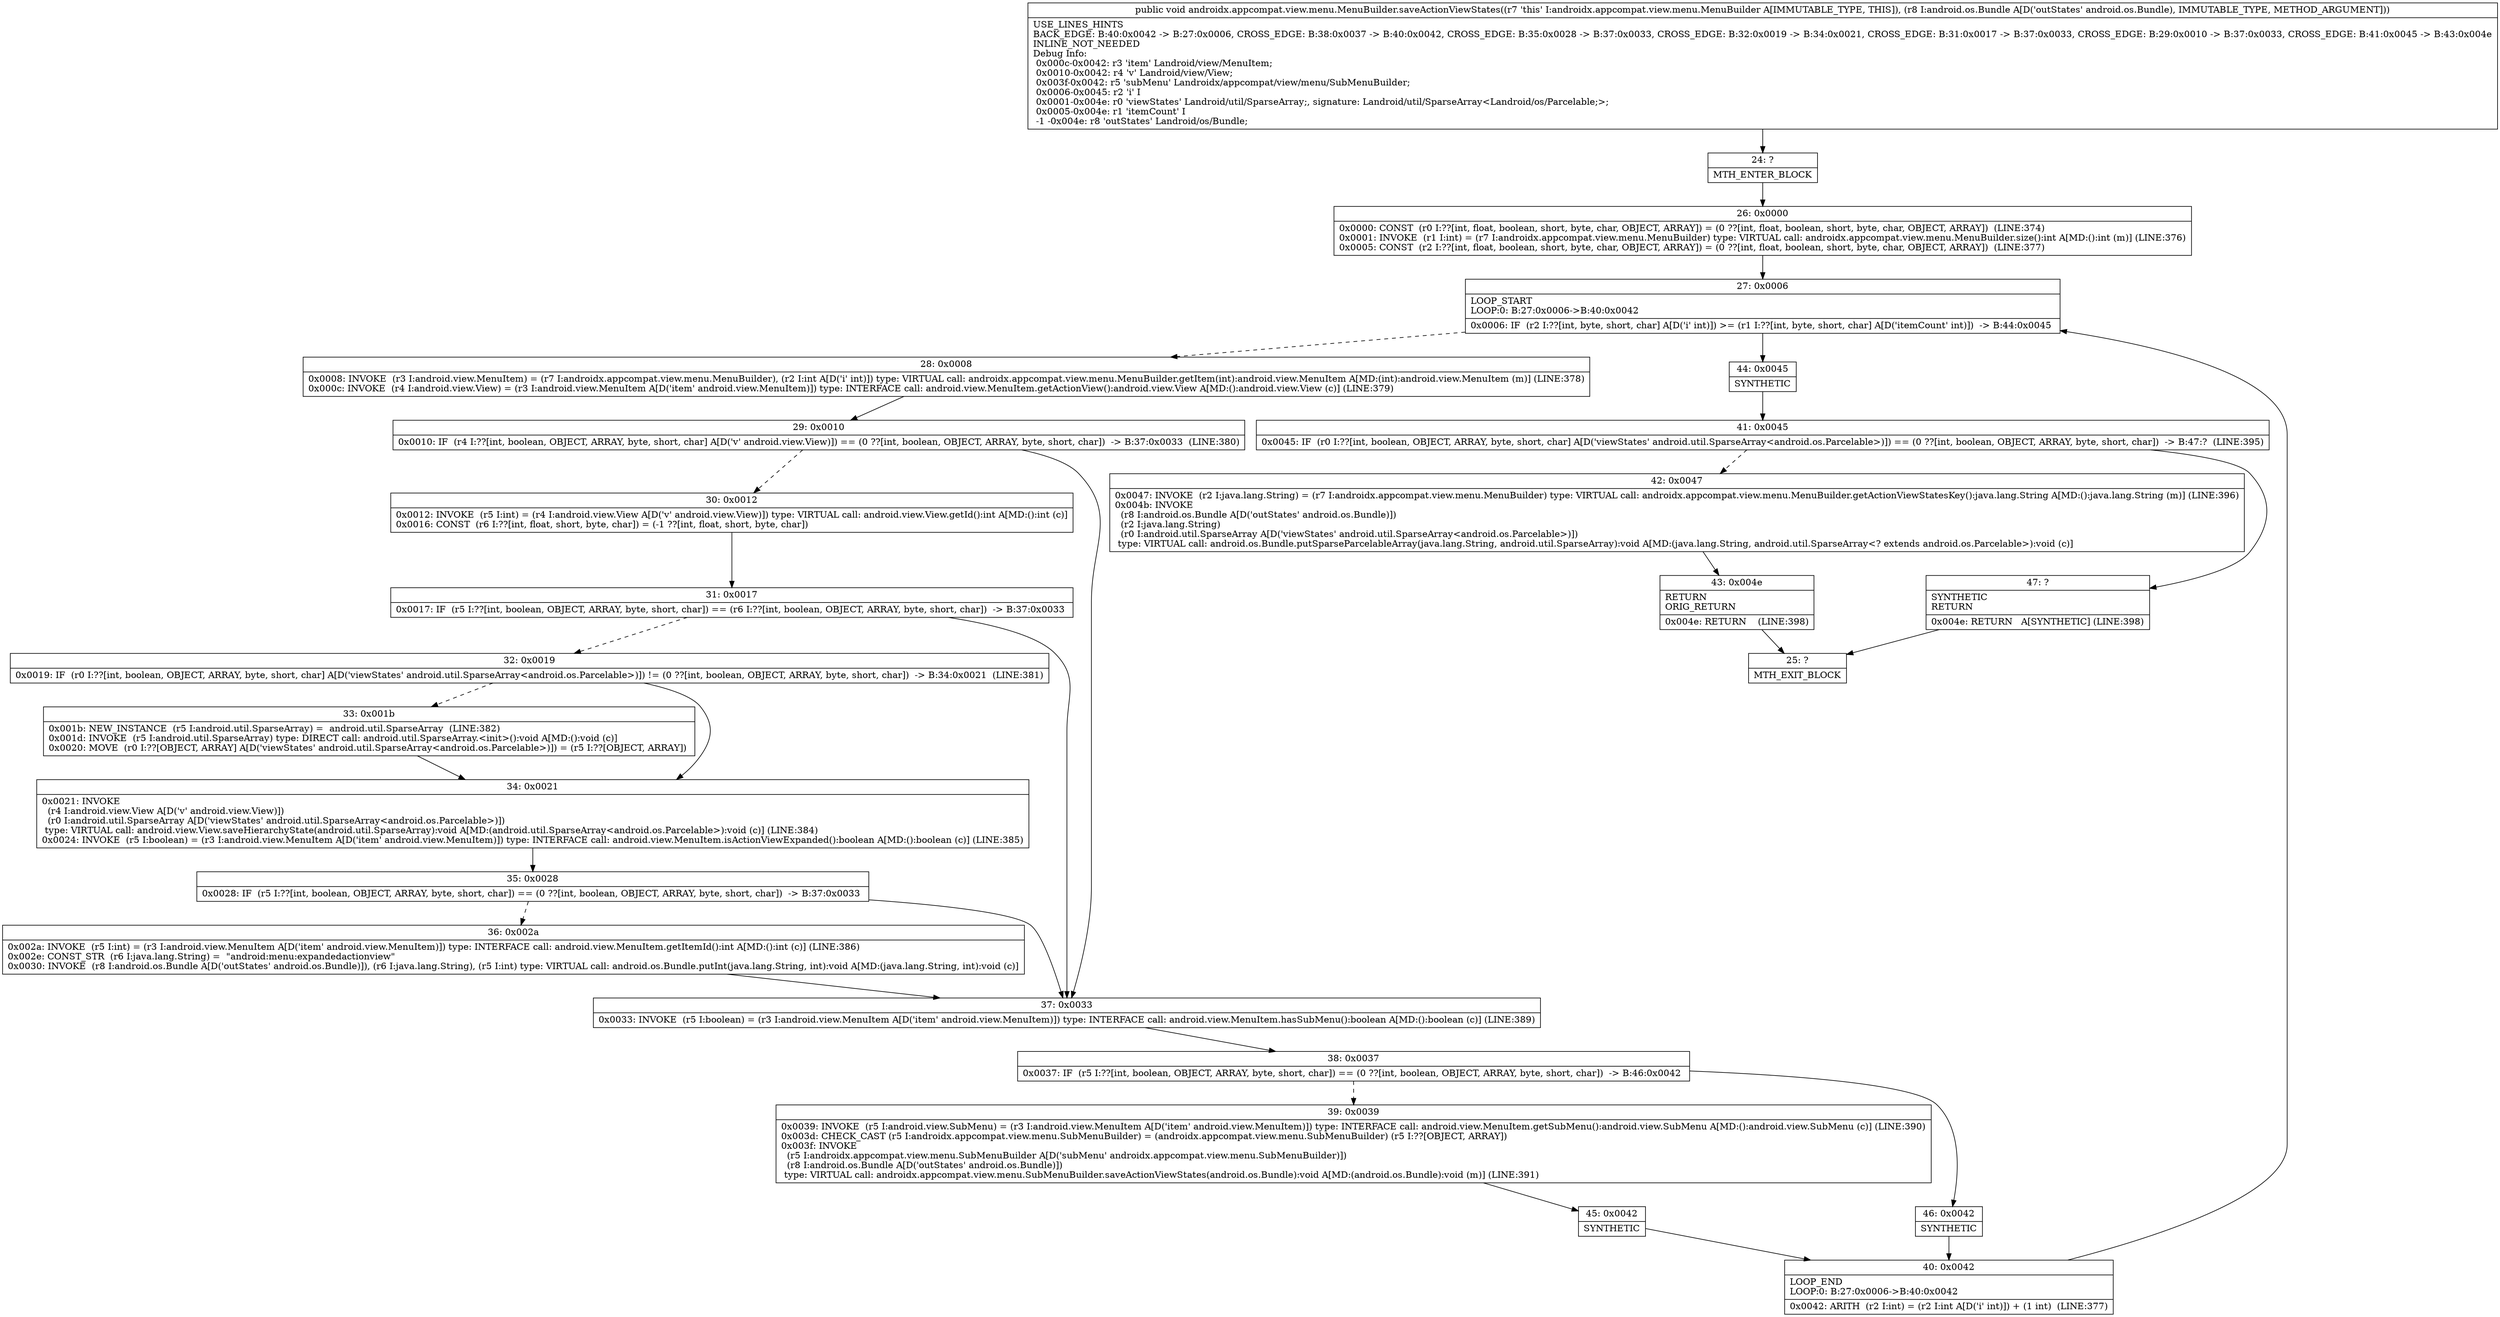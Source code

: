 digraph "CFG forandroidx.appcompat.view.menu.MenuBuilder.saveActionViewStates(Landroid\/os\/Bundle;)V" {
Node_24 [shape=record,label="{24\:\ ?|MTH_ENTER_BLOCK\l}"];
Node_26 [shape=record,label="{26\:\ 0x0000|0x0000: CONST  (r0 I:??[int, float, boolean, short, byte, char, OBJECT, ARRAY]) = (0 ??[int, float, boolean, short, byte, char, OBJECT, ARRAY])  (LINE:374)\l0x0001: INVOKE  (r1 I:int) = (r7 I:androidx.appcompat.view.menu.MenuBuilder) type: VIRTUAL call: androidx.appcompat.view.menu.MenuBuilder.size():int A[MD:():int (m)] (LINE:376)\l0x0005: CONST  (r2 I:??[int, float, boolean, short, byte, char, OBJECT, ARRAY]) = (0 ??[int, float, boolean, short, byte, char, OBJECT, ARRAY])  (LINE:377)\l}"];
Node_27 [shape=record,label="{27\:\ 0x0006|LOOP_START\lLOOP:0: B:27:0x0006\-\>B:40:0x0042\l|0x0006: IF  (r2 I:??[int, byte, short, char] A[D('i' int)]) \>= (r1 I:??[int, byte, short, char] A[D('itemCount' int)])  \-\> B:44:0x0045 \l}"];
Node_28 [shape=record,label="{28\:\ 0x0008|0x0008: INVOKE  (r3 I:android.view.MenuItem) = (r7 I:androidx.appcompat.view.menu.MenuBuilder), (r2 I:int A[D('i' int)]) type: VIRTUAL call: androidx.appcompat.view.menu.MenuBuilder.getItem(int):android.view.MenuItem A[MD:(int):android.view.MenuItem (m)] (LINE:378)\l0x000c: INVOKE  (r4 I:android.view.View) = (r3 I:android.view.MenuItem A[D('item' android.view.MenuItem)]) type: INTERFACE call: android.view.MenuItem.getActionView():android.view.View A[MD:():android.view.View (c)] (LINE:379)\l}"];
Node_29 [shape=record,label="{29\:\ 0x0010|0x0010: IF  (r4 I:??[int, boolean, OBJECT, ARRAY, byte, short, char] A[D('v' android.view.View)]) == (0 ??[int, boolean, OBJECT, ARRAY, byte, short, char])  \-\> B:37:0x0033  (LINE:380)\l}"];
Node_30 [shape=record,label="{30\:\ 0x0012|0x0012: INVOKE  (r5 I:int) = (r4 I:android.view.View A[D('v' android.view.View)]) type: VIRTUAL call: android.view.View.getId():int A[MD:():int (c)]\l0x0016: CONST  (r6 I:??[int, float, short, byte, char]) = (\-1 ??[int, float, short, byte, char]) \l}"];
Node_31 [shape=record,label="{31\:\ 0x0017|0x0017: IF  (r5 I:??[int, boolean, OBJECT, ARRAY, byte, short, char]) == (r6 I:??[int, boolean, OBJECT, ARRAY, byte, short, char])  \-\> B:37:0x0033 \l}"];
Node_32 [shape=record,label="{32\:\ 0x0019|0x0019: IF  (r0 I:??[int, boolean, OBJECT, ARRAY, byte, short, char] A[D('viewStates' android.util.SparseArray\<android.os.Parcelable\>)]) != (0 ??[int, boolean, OBJECT, ARRAY, byte, short, char])  \-\> B:34:0x0021  (LINE:381)\l}"];
Node_33 [shape=record,label="{33\:\ 0x001b|0x001b: NEW_INSTANCE  (r5 I:android.util.SparseArray) =  android.util.SparseArray  (LINE:382)\l0x001d: INVOKE  (r5 I:android.util.SparseArray) type: DIRECT call: android.util.SparseArray.\<init\>():void A[MD:():void (c)]\l0x0020: MOVE  (r0 I:??[OBJECT, ARRAY] A[D('viewStates' android.util.SparseArray\<android.os.Parcelable\>)]) = (r5 I:??[OBJECT, ARRAY]) \l}"];
Node_34 [shape=record,label="{34\:\ 0x0021|0x0021: INVOKE  \l  (r4 I:android.view.View A[D('v' android.view.View)])\l  (r0 I:android.util.SparseArray A[D('viewStates' android.util.SparseArray\<android.os.Parcelable\>)])\l type: VIRTUAL call: android.view.View.saveHierarchyState(android.util.SparseArray):void A[MD:(android.util.SparseArray\<android.os.Parcelable\>):void (c)] (LINE:384)\l0x0024: INVOKE  (r5 I:boolean) = (r3 I:android.view.MenuItem A[D('item' android.view.MenuItem)]) type: INTERFACE call: android.view.MenuItem.isActionViewExpanded():boolean A[MD:():boolean (c)] (LINE:385)\l}"];
Node_35 [shape=record,label="{35\:\ 0x0028|0x0028: IF  (r5 I:??[int, boolean, OBJECT, ARRAY, byte, short, char]) == (0 ??[int, boolean, OBJECT, ARRAY, byte, short, char])  \-\> B:37:0x0033 \l}"];
Node_36 [shape=record,label="{36\:\ 0x002a|0x002a: INVOKE  (r5 I:int) = (r3 I:android.view.MenuItem A[D('item' android.view.MenuItem)]) type: INTERFACE call: android.view.MenuItem.getItemId():int A[MD:():int (c)] (LINE:386)\l0x002e: CONST_STR  (r6 I:java.lang.String) =  \"android:menu:expandedactionview\" \l0x0030: INVOKE  (r8 I:android.os.Bundle A[D('outStates' android.os.Bundle)]), (r6 I:java.lang.String), (r5 I:int) type: VIRTUAL call: android.os.Bundle.putInt(java.lang.String, int):void A[MD:(java.lang.String, int):void (c)]\l}"];
Node_37 [shape=record,label="{37\:\ 0x0033|0x0033: INVOKE  (r5 I:boolean) = (r3 I:android.view.MenuItem A[D('item' android.view.MenuItem)]) type: INTERFACE call: android.view.MenuItem.hasSubMenu():boolean A[MD:():boolean (c)] (LINE:389)\l}"];
Node_38 [shape=record,label="{38\:\ 0x0037|0x0037: IF  (r5 I:??[int, boolean, OBJECT, ARRAY, byte, short, char]) == (0 ??[int, boolean, OBJECT, ARRAY, byte, short, char])  \-\> B:46:0x0042 \l}"];
Node_39 [shape=record,label="{39\:\ 0x0039|0x0039: INVOKE  (r5 I:android.view.SubMenu) = (r3 I:android.view.MenuItem A[D('item' android.view.MenuItem)]) type: INTERFACE call: android.view.MenuItem.getSubMenu():android.view.SubMenu A[MD:():android.view.SubMenu (c)] (LINE:390)\l0x003d: CHECK_CAST (r5 I:androidx.appcompat.view.menu.SubMenuBuilder) = (androidx.appcompat.view.menu.SubMenuBuilder) (r5 I:??[OBJECT, ARRAY]) \l0x003f: INVOKE  \l  (r5 I:androidx.appcompat.view.menu.SubMenuBuilder A[D('subMenu' androidx.appcompat.view.menu.SubMenuBuilder)])\l  (r8 I:android.os.Bundle A[D('outStates' android.os.Bundle)])\l type: VIRTUAL call: androidx.appcompat.view.menu.SubMenuBuilder.saveActionViewStates(android.os.Bundle):void A[MD:(android.os.Bundle):void (m)] (LINE:391)\l}"];
Node_45 [shape=record,label="{45\:\ 0x0042|SYNTHETIC\l}"];
Node_40 [shape=record,label="{40\:\ 0x0042|LOOP_END\lLOOP:0: B:27:0x0006\-\>B:40:0x0042\l|0x0042: ARITH  (r2 I:int) = (r2 I:int A[D('i' int)]) + (1 int)  (LINE:377)\l}"];
Node_46 [shape=record,label="{46\:\ 0x0042|SYNTHETIC\l}"];
Node_44 [shape=record,label="{44\:\ 0x0045|SYNTHETIC\l}"];
Node_41 [shape=record,label="{41\:\ 0x0045|0x0045: IF  (r0 I:??[int, boolean, OBJECT, ARRAY, byte, short, char] A[D('viewStates' android.util.SparseArray\<android.os.Parcelable\>)]) == (0 ??[int, boolean, OBJECT, ARRAY, byte, short, char])  \-\> B:47:?  (LINE:395)\l}"];
Node_42 [shape=record,label="{42\:\ 0x0047|0x0047: INVOKE  (r2 I:java.lang.String) = (r7 I:androidx.appcompat.view.menu.MenuBuilder) type: VIRTUAL call: androidx.appcompat.view.menu.MenuBuilder.getActionViewStatesKey():java.lang.String A[MD:():java.lang.String (m)] (LINE:396)\l0x004b: INVOKE  \l  (r8 I:android.os.Bundle A[D('outStates' android.os.Bundle)])\l  (r2 I:java.lang.String)\l  (r0 I:android.util.SparseArray A[D('viewStates' android.util.SparseArray\<android.os.Parcelable\>)])\l type: VIRTUAL call: android.os.Bundle.putSparseParcelableArray(java.lang.String, android.util.SparseArray):void A[MD:(java.lang.String, android.util.SparseArray\<? extends android.os.Parcelable\>):void (c)]\l}"];
Node_43 [shape=record,label="{43\:\ 0x004e|RETURN\lORIG_RETURN\l|0x004e: RETURN    (LINE:398)\l}"];
Node_25 [shape=record,label="{25\:\ ?|MTH_EXIT_BLOCK\l}"];
Node_47 [shape=record,label="{47\:\ ?|SYNTHETIC\lRETURN\l|0x004e: RETURN   A[SYNTHETIC] (LINE:398)\l}"];
MethodNode[shape=record,label="{public void androidx.appcompat.view.menu.MenuBuilder.saveActionViewStates((r7 'this' I:androidx.appcompat.view.menu.MenuBuilder A[IMMUTABLE_TYPE, THIS]), (r8 I:android.os.Bundle A[D('outStates' android.os.Bundle), IMMUTABLE_TYPE, METHOD_ARGUMENT]))  | USE_LINES_HINTS\lBACK_EDGE: B:40:0x0042 \-\> B:27:0x0006, CROSS_EDGE: B:38:0x0037 \-\> B:40:0x0042, CROSS_EDGE: B:35:0x0028 \-\> B:37:0x0033, CROSS_EDGE: B:32:0x0019 \-\> B:34:0x0021, CROSS_EDGE: B:31:0x0017 \-\> B:37:0x0033, CROSS_EDGE: B:29:0x0010 \-\> B:37:0x0033, CROSS_EDGE: B:41:0x0045 \-\> B:43:0x004e\lINLINE_NOT_NEEDED\lDebug Info:\l  0x000c\-0x0042: r3 'item' Landroid\/view\/MenuItem;\l  0x0010\-0x0042: r4 'v' Landroid\/view\/View;\l  0x003f\-0x0042: r5 'subMenu' Landroidx\/appcompat\/view\/menu\/SubMenuBuilder;\l  0x0006\-0x0045: r2 'i' I\l  0x0001\-0x004e: r0 'viewStates' Landroid\/util\/SparseArray;, signature: Landroid\/util\/SparseArray\<Landroid\/os\/Parcelable;\>;\l  0x0005\-0x004e: r1 'itemCount' I\l  \-1 \-0x004e: r8 'outStates' Landroid\/os\/Bundle;\l}"];
MethodNode -> Node_24;Node_24 -> Node_26;
Node_26 -> Node_27;
Node_27 -> Node_28[style=dashed];
Node_27 -> Node_44;
Node_28 -> Node_29;
Node_29 -> Node_30[style=dashed];
Node_29 -> Node_37;
Node_30 -> Node_31;
Node_31 -> Node_32[style=dashed];
Node_31 -> Node_37;
Node_32 -> Node_33[style=dashed];
Node_32 -> Node_34;
Node_33 -> Node_34;
Node_34 -> Node_35;
Node_35 -> Node_36[style=dashed];
Node_35 -> Node_37;
Node_36 -> Node_37;
Node_37 -> Node_38;
Node_38 -> Node_39[style=dashed];
Node_38 -> Node_46;
Node_39 -> Node_45;
Node_45 -> Node_40;
Node_40 -> Node_27;
Node_46 -> Node_40;
Node_44 -> Node_41;
Node_41 -> Node_42[style=dashed];
Node_41 -> Node_47;
Node_42 -> Node_43;
Node_43 -> Node_25;
Node_47 -> Node_25;
}

